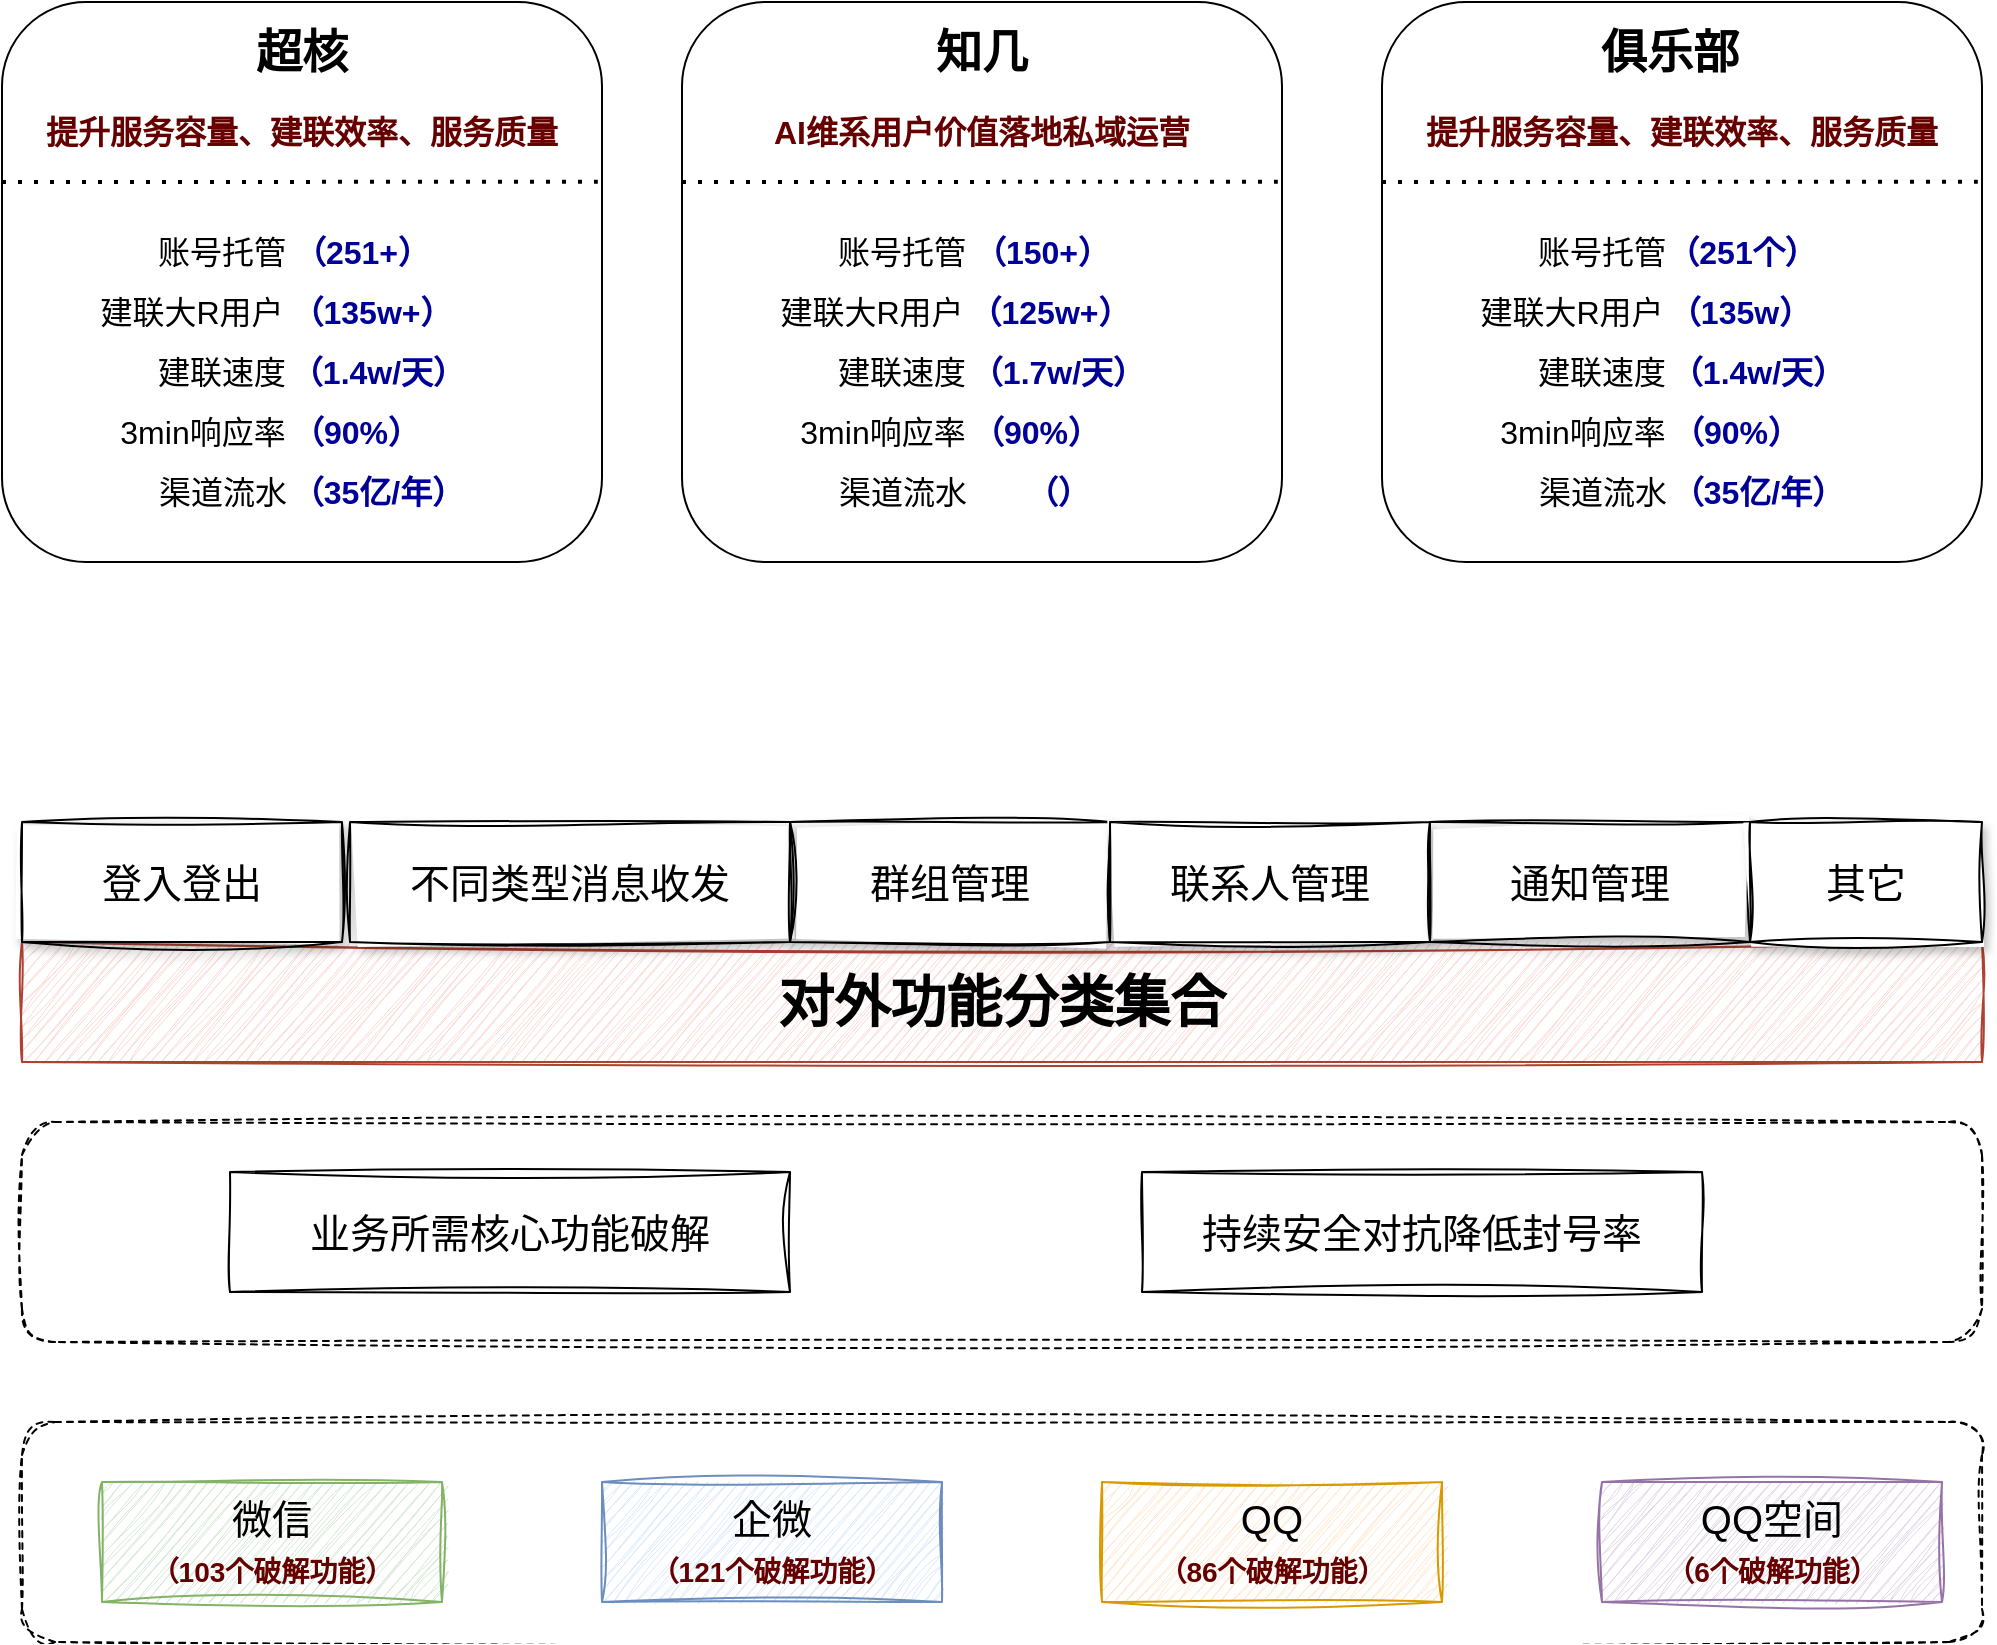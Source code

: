 <mxfile version="24.2.2" type="github">
  <diagram name="第 1 页" id="uSWp1kO9mq3VQEvF_lTH">
    <mxGraphModel dx="1242" dy="1954" grid="1" gridSize="10" guides="1" tooltips="1" connect="1" arrows="1" fold="1" page="1" pageScale="1" pageWidth="827" pageHeight="1169" math="0" shadow="0">
      <root>
        <mxCell id="0" />
        <mxCell id="1" parent="0" />
        <mxCell id="FwOD_YeCZ98qcEM11IYZ-10" value="" style="rounded=1;whiteSpace=wrap;html=1;dashed=1;sketch=1;curveFitting=1;jiggle=2;" vertex="1" parent="1">
          <mxGeometry x="170" y="240" width="980" height="110" as="geometry" />
        </mxCell>
        <mxCell id="FwOD_YeCZ98qcEM11IYZ-6" value="" style="rounded=1;whiteSpace=wrap;html=1;dashed=1;sketch=1;curveFitting=1;jiggle=2;" vertex="1" parent="1">
          <mxGeometry x="170" y="390" width="980" height="110" as="geometry" />
        </mxCell>
        <mxCell id="FwOD_YeCZ98qcEM11IYZ-1" value="微信&lt;br&gt;&lt;font color=&quot;#660000&quot; style=&quot;font-size: 14px;&quot;&gt;&lt;b&gt;（103个破解功能）&lt;/b&gt;&lt;/font&gt;" style="rounded=0;whiteSpace=wrap;html=1;fontSize=20;fillColor=#d5e8d4;strokeColor=#82b366;sketch=1;curveFitting=1;jiggle=2;" vertex="1" parent="1">
          <mxGeometry x="210" y="420" width="170" height="60" as="geometry" />
        </mxCell>
        <mxCell id="FwOD_YeCZ98qcEM11IYZ-3" value="企微&lt;div&gt;&lt;b style=&quot;color: rgb(102, 0, 0); font-size: 14px;&quot;&gt;（121个破解功能）&lt;/b&gt;&lt;br&gt;&lt;/div&gt;" style="rounded=0;whiteSpace=wrap;html=1;fontSize=20;fillColor=#dae8fc;strokeColor=#6c8ebf;sketch=1;curveFitting=1;jiggle=2;" vertex="1" parent="1">
          <mxGeometry x="460" y="420" width="170" height="60" as="geometry" />
        </mxCell>
        <mxCell id="FwOD_YeCZ98qcEM11IYZ-4" value="QQ&lt;br&gt;&lt;b style=&quot;color: rgb(102, 0, 0); font-size: 14px;&quot;&gt;（86个破解功能）&lt;/b&gt;" style="rounded=0;whiteSpace=wrap;html=1;fontSize=20;fillColor=#ffe6cc;strokeColor=#d79b00;sketch=1;curveFitting=1;jiggle=2;" vertex="1" parent="1">
          <mxGeometry x="710" y="420" width="170" height="60" as="geometry" />
        </mxCell>
        <mxCell id="FwOD_YeCZ98qcEM11IYZ-5" value="QQ空间&lt;br&gt;&lt;b style=&quot;color: rgb(102, 0, 0); font-size: 14px;&quot;&gt;（6个破解功能）&lt;/b&gt;" style="rounded=0;whiteSpace=wrap;html=1;fontSize=20;fillColor=#e1d5e7;strokeColor=#9673a6;sketch=1;curveFitting=1;jiggle=2;" vertex="1" parent="1">
          <mxGeometry x="960" y="420" width="170" height="60" as="geometry" />
        </mxCell>
        <mxCell id="FwOD_YeCZ98qcEM11IYZ-7" value="业务所需核心功能破解" style="rounded=0;whiteSpace=wrap;html=1;fontSize=20;sketch=1;curveFitting=1;jiggle=2;" vertex="1" parent="1">
          <mxGeometry x="274" y="265" width="280" height="60" as="geometry" />
        </mxCell>
        <mxCell id="FwOD_YeCZ98qcEM11IYZ-9" value="持续安全对抗降低封号率" style="rounded=0;whiteSpace=wrap;html=1;fontSize=20;sketch=1;curveFitting=1;jiggle=2;" vertex="1" parent="1">
          <mxGeometry x="730" y="265" width="280" height="60" as="geometry" />
        </mxCell>
        <mxCell id="FwOD_YeCZ98qcEM11IYZ-11" value="&lt;font size=&quot;1&quot; style=&quot;&quot;&gt;&lt;b style=&quot;font-size: 28px;&quot;&gt;对外功能分类集合&lt;/b&gt;&lt;/font&gt;" style="rounded=0;whiteSpace=wrap;html=1;fillColor=#fad9d5;strokeColor=#ae4132;sketch=1;curveFitting=1;jiggle=2;" vertex="1" parent="1">
          <mxGeometry x="170" y="150" width="980" height="60" as="geometry" />
        </mxCell>
        <mxCell id="FwOD_YeCZ98qcEM11IYZ-12" value="登入登出" style="rounded=0;whiteSpace=wrap;html=1;fontSize=20;sketch=1;curveFitting=1;jiggle=2;shadow=1;glass=0;" vertex="1" parent="1">
          <mxGeometry x="170" y="90" width="160" height="60" as="geometry" />
        </mxCell>
        <mxCell id="FwOD_YeCZ98qcEM11IYZ-13" value="不同类型消息收发" style="rounded=0;whiteSpace=wrap;html=1;fontSize=20;sketch=1;curveFitting=1;jiggle=2;shadow=1;glass=0;" vertex="1" parent="1">
          <mxGeometry x="334" y="90" width="220" height="60" as="geometry" />
        </mxCell>
        <mxCell id="FwOD_YeCZ98qcEM11IYZ-14" value="群组管理" style="rounded=0;whiteSpace=wrap;html=1;fontSize=20;sketch=1;curveFitting=1;jiggle=2;shadow=1;glass=0;" vertex="1" parent="1">
          <mxGeometry x="554" y="90" width="160" height="60" as="geometry" />
        </mxCell>
        <mxCell id="FwOD_YeCZ98qcEM11IYZ-15" value="联系人管理" style="rounded=0;whiteSpace=wrap;html=1;fontSize=20;sketch=1;curveFitting=1;jiggle=2;shadow=1;glass=0;" vertex="1" parent="1">
          <mxGeometry x="714" y="90" width="160" height="60" as="geometry" />
        </mxCell>
        <mxCell id="FwOD_YeCZ98qcEM11IYZ-16" value="通知管理" style="rounded=0;whiteSpace=wrap;html=1;fontSize=20;sketch=1;curveFitting=1;jiggle=2;shadow=1;glass=0;" vertex="1" parent="1">
          <mxGeometry x="874" y="90" width="160" height="60" as="geometry" />
        </mxCell>
        <mxCell id="FwOD_YeCZ98qcEM11IYZ-17" value="其它" style="rounded=0;whiteSpace=wrap;html=1;fontSize=20;sketch=1;curveFitting=1;jiggle=2;shadow=1;glass=0;" vertex="1" parent="1">
          <mxGeometry x="1034" y="90" width="116" height="60" as="geometry" />
        </mxCell>
        <mxCell id="FwOD_YeCZ98qcEM11IYZ-18" value="" style="rounded=1;whiteSpace=wrap;html=1;" vertex="1" parent="1">
          <mxGeometry x="160" y="-320" width="300" height="280" as="geometry" />
        </mxCell>
        <mxCell id="FwOD_YeCZ98qcEM11IYZ-19" value="超核" style="text;html=1;align=center;verticalAlign=middle;whiteSpace=wrap;rounded=0;fontSize=23;fontStyle=1" vertex="1" parent="1">
          <mxGeometry x="280" y="-310" width="60" height="30" as="geometry" />
        </mxCell>
        <mxCell id="FwOD_YeCZ98qcEM11IYZ-20" value="提升服务容量、建联效率、服务质量" style="text;html=1;align=center;verticalAlign=middle;whiteSpace=wrap;rounded=0;fontColor=#660000;fontStyle=1;fontSize=16;" vertex="1" parent="1">
          <mxGeometry x="180" y="-270" width="260" height="30" as="geometry" />
        </mxCell>
        <mxCell id="FwOD_YeCZ98qcEM11IYZ-21" value="账号托管" style="text;html=1;align=center;verticalAlign=middle;whiteSpace=wrap;rounded=0;fontSize=16;" vertex="1" parent="1">
          <mxGeometry x="230" y="-210" width="80" height="30" as="geometry" />
        </mxCell>
        <mxCell id="FwOD_YeCZ98qcEM11IYZ-22" value="（251+）" style="text;html=1;align=center;verticalAlign=middle;whiteSpace=wrap;rounded=0;fontSize=16;fontColor=#000099;fontStyle=1" vertex="1" parent="1">
          <mxGeometry x="300" y="-210" width="80" height="30" as="geometry" />
        </mxCell>
        <mxCell id="FwOD_YeCZ98qcEM11IYZ-23" value="建联大R用户" style="text;html=1;align=center;verticalAlign=middle;whiteSpace=wrap;rounded=0;fontSize=16;" vertex="1" parent="1">
          <mxGeometry x="200" y="-180" width="110" height="30" as="geometry" />
        </mxCell>
        <mxCell id="FwOD_YeCZ98qcEM11IYZ-24" value="（135w+）" style="text;html=1;align=center;verticalAlign=middle;whiteSpace=wrap;rounded=0;fontSize=16;fontColor=#000099;fontStyle=1" vertex="1" parent="1">
          <mxGeometry x="305" y="-180" width="80" height="30" as="geometry" />
        </mxCell>
        <mxCell id="FwOD_YeCZ98qcEM11IYZ-28" value="建联速度" style="text;html=1;align=center;verticalAlign=middle;whiteSpace=wrap;rounded=0;fontSize=16;" vertex="1" parent="1">
          <mxGeometry x="230" y="-150" width="80" height="30" as="geometry" />
        </mxCell>
        <mxCell id="FwOD_YeCZ98qcEM11IYZ-29" value="（1.4w/天）" style="text;html=1;align=center;verticalAlign=middle;whiteSpace=wrap;rounded=0;fontSize=16;fontColor=#000099;fontStyle=1" vertex="1" parent="1">
          <mxGeometry x="293" y="-150" width="110" height="30" as="geometry" />
        </mxCell>
        <mxCell id="FwOD_YeCZ98qcEM11IYZ-33" value="3min响应率" style="text;html=1;align=center;verticalAlign=middle;whiteSpace=wrap;rounded=0;fontSize=16;" vertex="1" parent="1">
          <mxGeometry x="205.5" y="-120" width="108.5" height="30" as="geometry" />
        </mxCell>
        <mxCell id="FwOD_YeCZ98qcEM11IYZ-34" value="（90%）" style="text;html=1;align=center;verticalAlign=middle;whiteSpace=wrap;rounded=0;fontSize=16;fontColor=#000099;fontStyle=1" vertex="1" parent="1">
          <mxGeometry x="302" y="-120" width="70" height="30" as="geometry" />
        </mxCell>
        <mxCell id="FwOD_YeCZ98qcEM11IYZ-35" value="渠道流水" style="text;html=1;align=center;verticalAlign=middle;whiteSpace=wrap;rounded=0;fontSize=16;" vertex="1" parent="1">
          <mxGeometry x="215.75" y="-90" width="108.5" height="30" as="geometry" />
        </mxCell>
        <mxCell id="FwOD_YeCZ98qcEM11IYZ-36" value="（35亿/年）" style="text;html=1;align=center;verticalAlign=middle;whiteSpace=wrap;rounded=0;fontSize=16;fontColor=#000099;fontStyle=1" vertex="1" parent="1">
          <mxGeometry x="293" y="-90" width="110" height="30" as="geometry" />
        </mxCell>
        <mxCell id="FwOD_YeCZ98qcEM11IYZ-37" value="" style="endArrow=none;dashed=1;html=1;dashPattern=1 3;strokeWidth=2;rounded=0;entryX=0.993;entryY=0.321;entryDx=0;entryDy=0;entryPerimeter=0;" edge="1" parent="1" target="FwOD_YeCZ98qcEM11IYZ-18">
          <mxGeometry width="50" height="50" relative="1" as="geometry">
            <mxPoint x="160" y="-230" as="sourcePoint" />
            <mxPoint x="390" y="-230" as="targetPoint" />
          </mxGeometry>
        </mxCell>
        <mxCell id="FwOD_YeCZ98qcEM11IYZ-38" value="" style="rounded=1;whiteSpace=wrap;html=1;" vertex="1" parent="1">
          <mxGeometry x="500" y="-320" width="300" height="280" as="geometry" />
        </mxCell>
        <mxCell id="FwOD_YeCZ98qcEM11IYZ-39" value="知几" style="text;html=1;align=center;verticalAlign=middle;whiteSpace=wrap;rounded=0;fontSize=23;fontStyle=1" vertex="1" parent="1">
          <mxGeometry x="620" y="-310" width="60" height="30" as="geometry" />
        </mxCell>
        <mxCell id="FwOD_YeCZ98qcEM11IYZ-40" value="AI维系用户价值落地私域运营" style="text;html=1;align=center;verticalAlign=middle;whiteSpace=wrap;rounded=0;fontColor=#660000;fontStyle=1;fontSize=16;" vertex="1" parent="1">
          <mxGeometry x="520" y="-270" width="260" height="30" as="geometry" />
        </mxCell>
        <mxCell id="FwOD_YeCZ98qcEM11IYZ-41" value="账号托管" style="text;html=1;align=center;verticalAlign=middle;whiteSpace=wrap;rounded=0;fontSize=16;" vertex="1" parent="1">
          <mxGeometry x="570" y="-210" width="80" height="30" as="geometry" />
        </mxCell>
        <mxCell id="FwOD_YeCZ98qcEM11IYZ-42" value="（150+）" style="text;html=1;align=center;verticalAlign=middle;whiteSpace=wrap;rounded=0;fontSize=16;fontColor=#000099;fontStyle=1" vertex="1" parent="1">
          <mxGeometry x="640" y="-210" width="80" height="30" as="geometry" />
        </mxCell>
        <mxCell id="FwOD_YeCZ98qcEM11IYZ-43" value="建联大R用户" style="text;html=1;align=center;verticalAlign=middle;whiteSpace=wrap;rounded=0;fontSize=16;" vertex="1" parent="1">
          <mxGeometry x="540" y="-180" width="110" height="30" as="geometry" />
        </mxCell>
        <mxCell id="FwOD_YeCZ98qcEM11IYZ-44" value="（125w+）" style="text;html=1;align=center;verticalAlign=middle;whiteSpace=wrap;rounded=0;fontSize=16;fontColor=#000099;fontStyle=1" vertex="1" parent="1">
          <mxGeometry x="644" y="-180" width="80" height="30" as="geometry" />
        </mxCell>
        <mxCell id="FwOD_YeCZ98qcEM11IYZ-45" value="建联速度" style="text;html=1;align=center;verticalAlign=middle;whiteSpace=wrap;rounded=0;fontSize=16;" vertex="1" parent="1">
          <mxGeometry x="570" y="-150" width="80" height="30" as="geometry" />
        </mxCell>
        <mxCell id="FwOD_YeCZ98qcEM11IYZ-46" value="（1.7w/天）" style="text;html=1;align=center;verticalAlign=middle;whiteSpace=wrap;rounded=0;fontSize=16;fontColor=#000099;fontStyle=1" vertex="1" parent="1">
          <mxGeometry x="633" y="-150" width="110" height="30" as="geometry" />
        </mxCell>
        <mxCell id="FwOD_YeCZ98qcEM11IYZ-47" value="3min响应率" style="text;html=1;align=center;verticalAlign=middle;whiteSpace=wrap;rounded=0;fontSize=16;" vertex="1" parent="1">
          <mxGeometry x="545.5" y="-120" width="108.5" height="30" as="geometry" />
        </mxCell>
        <mxCell id="FwOD_YeCZ98qcEM11IYZ-48" value="（90%）" style="text;html=1;align=center;verticalAlign=middle;whiteSpace=wrap;rounded=0;fontSize=16;fontColor=#000099;fontStyle=1" vertex="1" parent="1">
          <mxGeometry x="642" y="-120" width="70" height="30" as="geometry" />
        </mxCell>
        <mxCell id="FwOD_YeCZ98qcEM11IYZ-49" value="渠道流水" style="text;html=1;align=center;verticalAlign=middle;whiteSpace=wrap;rounded=0;fontSize=16;" vertex="1" parent="1">
          <mxGeometry x="555.75" y="-90" width="108.5" height="30" as="geometry" />
        </mxCell>
        <mxCell id="FwOD_YeCZ98qcEM11IYZ-50" value="（）" style="text;html=1;align=center;verticalAlign=middle;whiteSpace=wrap;rounded=0;fontSize=16;fontColor=#000099;fontStyle=1" vertex="1" parent="1">
          <mxGeometry x="633" y="-90" width="110" height="30" as="geometry" />
        </mxCell>
        <mxCell id="FwOD_YeCZ98qcEM11IYZ-51" value="" style="endArrow=none;dashed=1;html=1;dashPattern=1 3;strokeWidth=2;rounded=0;entryX=0.993;entryY=0.321;entryDx=0;entryDy=0;entryPerimeter=0;" edge="1" parent="1" target="FwOD_YeCZ98qcEM11IYZ-38">
          <mxGeometry width="50" height="50" relative="1" as="geometry">
            <mxPoint x="500" y="-230" as="sourcePoint" />
            <mxPoint x="730" y="-230" as="targetPoint" />
          </mxGeometry>
        </mxCell>
        <mxCell id="FwOD_YeCZ98qcEM11IYZ-52" value="" style="rounded=1;whiteSpace=wrap;html=1;" vertex="1" parent="1">
          <mxGeometry x="850" y="-320" width="300" height="280" as="geometry" />
        </mxCell>
        <mxCell id="FwOD_YeCZ98qcEM11IYZ-53" value="俱乐部" style="text;html=1;align=center;verticalAlign=middle;whiteSpace=wrap;rounded=0;fontSize=23;fontStyle=1" vertex="1" parent="1">
          <mxGeometry x="954" y="-310" width="80" height="30" as="geometry" />
        </mxCell>
        <mxCell id="FwOD_YeCZ98qcEM11IYZ-54" value="提升服务容量、建联效率、服务质量" style="text;html=1;align=center;verticalAlign=middle;whiteSpace=wrap;rounded=0;fontColor=#660000;fontStyle=1;fontSize=16;" vertex="1" parent="1">
          <mxGeometry x="870" y="-270" width="260" height="30" as="geometry" />
        </mxCell>
        <mxCell id="FwOD_YeCZ98qcEM11IYZ-55" value="账号托管" style="text;html=1;align=center;verticalAlign=middle;whiteSpace=wrap;rounded=0;fontSize=16;" vertex="1" parent="1">
          <mxGeometry x="920" y="-210" width="80" height="30" as="geometry" />
        </mxCell>
        <mxCell id="FwOD_YeCZ98qcEM11IYZ-56" value="（251个）" style="text;html=1;align=center;verticalAlign=middle;whiteSpace=wrap;rounded=0;fontSize=16;fontColor=#000099;fontStyle=1" vertex="1" parent="1">
          <mxGeometry x="990" y="-210" width="80" height="30" as="geometry" />
        </mxCell>
        <mxCell id="FwOD_YeCZ98qcEM11IYZ-57" value="建联大R用户" style="text;html=1;align=center;verticalAlign=middle;whiteSpace=wrap;rounded=0;fontSize=16;" vertex="1" parent="1">
          <mxGeometry x="890" y="-180" width="110" height="30" as="geometry" />
        </mxCell>
        <mxCell id="FwOD_YeCZ98qcEM11IYZ-58" value="（135w）" style="text;html=1;align=center;verticalAlign=middle;whiteSpace=wrap;rounded=0;fontSize=16;fontColor=#000099;fontStyle=1" vertex="1" parent="1">
          <mxGeometry x="989" y="-180" width="80" height="30" as="geometry" />
        </mxCell>
        <mxCell id="FwOD_YeCZ98qcEM11IYZ-59" value="建联速度" style="text;html=1;align=center;verticalAlign=middle;whiteSpace=wrap;rounded=0;fontSize=16;" vertex="1" parent="1">
          <mxGeometry x="920" y="-150" width="80" height="30" as="geometry" />
        </mxCell>
        <mxCell id="FwOD_YeCZ98qcEM11IYZ-60" value="（1.4w/天）" style="text;html=1;align=center;verticalAlign=middle;whiteSpace=wrap;rounded=0;fontSize=16;fontColor=#000099;fontStyle=1" vertex="1" parent="1">
          <mxGeometry x="983" y="-150" width="110" height="30" as="geometry" />
        </mxCell>
        <mxCell id="FwOD_YeCZ98qcEM11IYZ-61" value="3min响应率" style="text;html=1;align=center;verticalAlign=middle;whiteSpace=wrap;rounded=0;fontSize=16;" vertex="1" parent="1">
          <mxGeometry x="895.5" y="-120" width="108.5" height="30" as="geometry" />
        </mxCell>
        <mxCell id="FwOD_YeCZ98qcEM11IYZ-62" value="（90%）" style="text;html=1;align=center;verticalAlign=middle;whiteSpace=wrap;rounded=0;fontSize=16;fontColor=#000099;fontStyle=1" vertex="1" parent="1">
          <mxGeometry x="992" y="-120" width="70" height="30" as="geometry" />
        </mxCell>
        <mxCell id="FwOD_YeCZ98qcEM11IYZ-63" value="渠道流水" style="text;html=1;align=center;verticalAlign=middle;whiteSpace=wrap;rounded=0;fontSize=16;" vertex="1" parent="1">
          <mxGeometry x="905.75" y="-90" width="108.5" height="30" as="geometry" />
        </mxCell>
        <mxCell id="FwOD_YeCZ98qcEM11IYZ-64" value="（35亿/年）" style="text;html=1;align=center;verticalAlign=middle;whiteSpace=wrap;rounded=0;fontSize=16;fontColor=#000099;fontStyle=1" vertex="1" parent="1">
          <mxGeometry x="983" y="-90" width="110" height="30" as="geometry" />
        </mxCell>
        <mxCell id="FwOD_YeCZ98qcEM11IYZ-65" value="" style="endArrow=none;dashed=1;html=1;dashPattern=1 3;strokeWidth=2;rounded=0;entryX=0.993;entryY=0.321;entryDx=0;entryDy=0;entryPerimeter=0;" edge="1" parent="1" target="FwOD_YeCZ98qcEM11IYZ-52">
          <mxGeometry width="50" height="50" relative="1" as="geometry">
            <mxPoint x="850" y="-230" as="sourcePoint" />
            <mxPoint x="1080" y="-230" as="targetPoint" />
          </mxGeometry>
        </mxCell>
      </root>
    </mxGraphModel>
  </diagram>
</mxfile>
